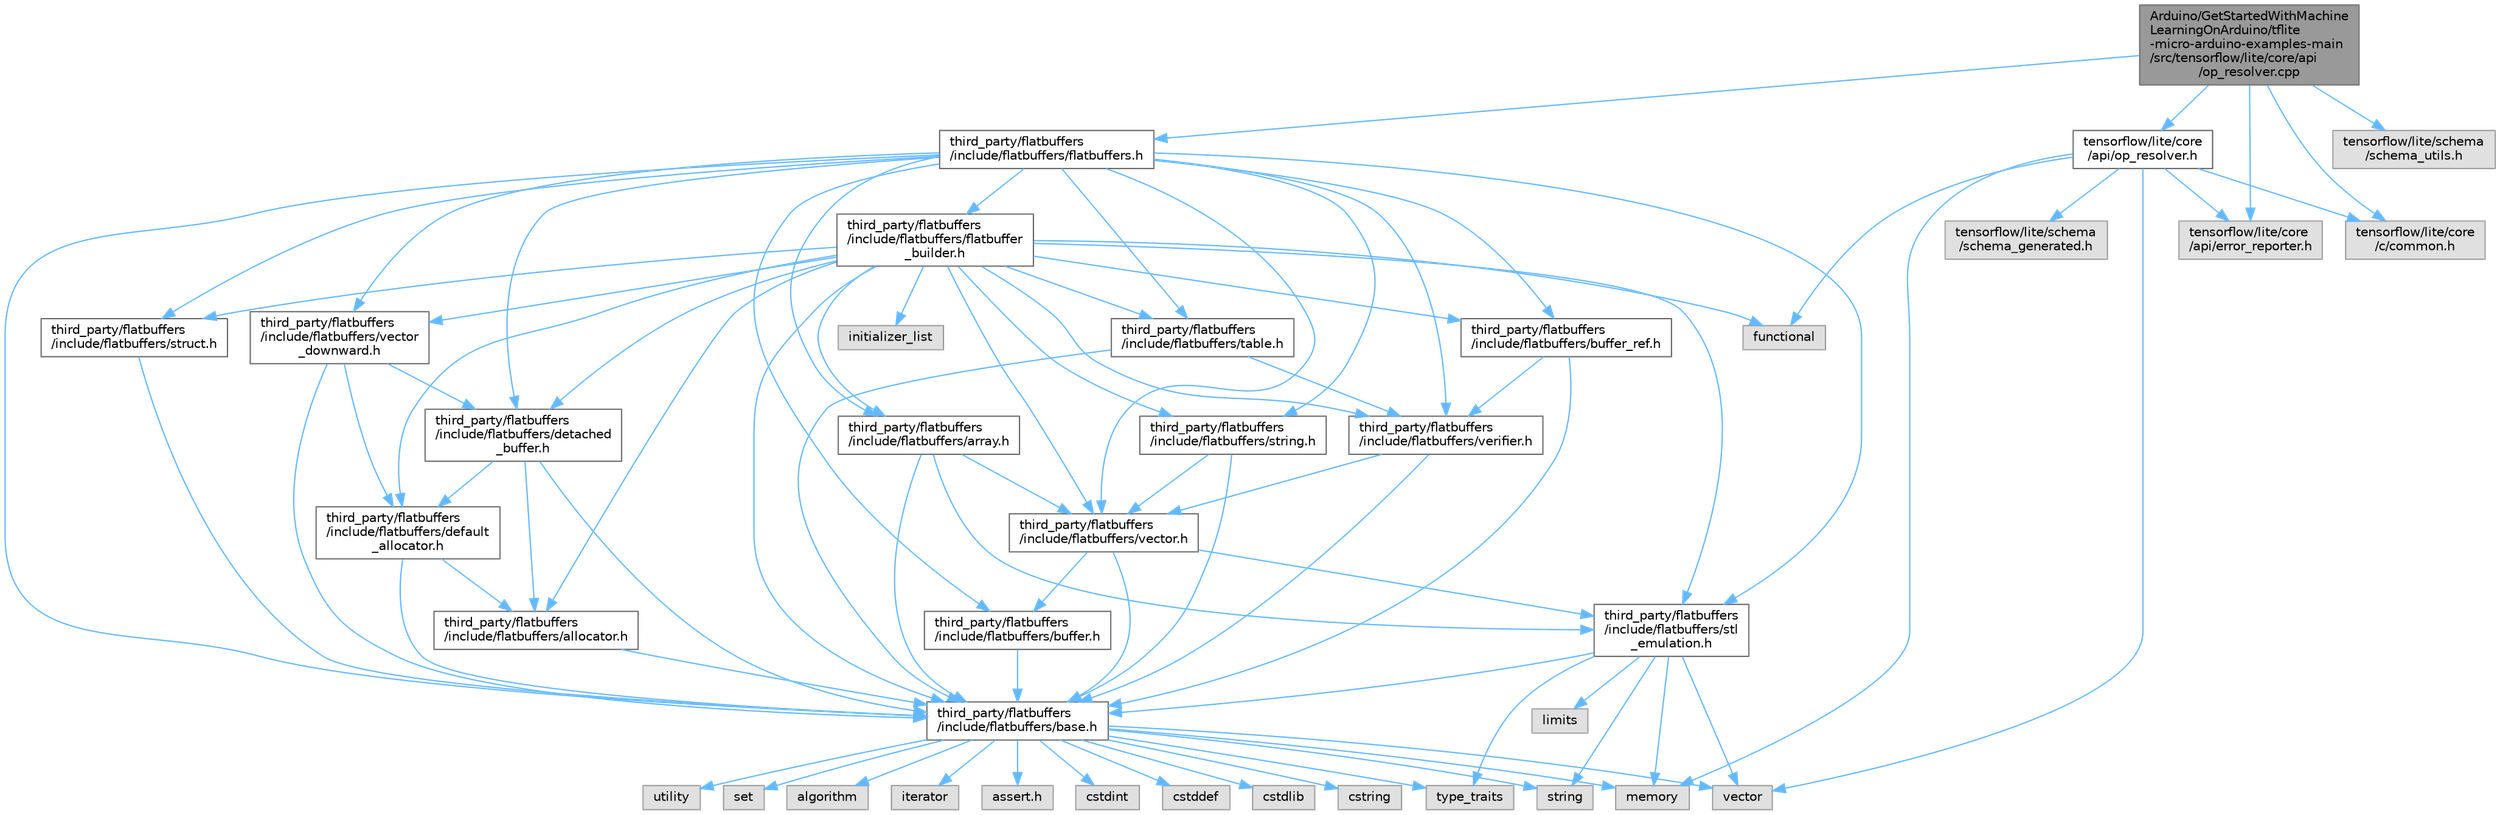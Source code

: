 digraph "Arduino/GetStartedWithMachineLearningOnArduino/tflite-micro-arduino-examples-main/src/tensorflow/lite/core/api/op_resolver.cpp"
{
 // LATEX_PDF_SIZE
  bgcolor="transparent";
  edge [fontname=Helvetica,fontsize=10,labelfontname=Helvetica,labelfontsize=10];
  node [fontname=Helvetica,fontsize=10,shape=box,height=0.2,width=0.4];
  Node1 [id="Node000001",label="Arduino/GetStartedWithMachine\lLearningOnArduino/tflite\l-micro-arduino-examples-main\l/src/tensorflow/lite/core/api\l/op_resolver.cpp",height=0.2,width=0.4,color="gray40", fillcolor="grey60", style="filled", fontcolor="black",tooltip=" "];
  Node1 -> Node2 [id="edge84_Node000001_Node000002",color="steelblue1",style="solid",tooltip=" "];
  Node2 [id="Node000002",label="tensorflow/lite/core\l/api/op_resolver.h",height=0.2,width=0.4,color="grey40", fillcolor="white", style="filled",URL="$tflite-micro-arduino-examples-main_2src_2tensorflow_2lite_2core_2api_2op__resolver_8h.html",tooltip=" "];
  Node2 -> Node3 [id="edge85_Node000002_Node000003",color="steelblue1",style="solid",tooltip=" "];
  Node3 [id="Node000003",label="functional",height=0.2,width=0.4,color="grey60", fillcolor="#E0E0E0", style="filled",tooltip=" "];
  Node2 -> Node4 [id="edge86_Node000002_Node000004",color="steelblue1",style="solid",tooltip=" "];
  Node4 [id="Node000004",label="memory",height=0.2,width=0.4,color="grey60", fillcolor="#E0E0E0", style="filled",tooltip=" "];
  Node2 -> Node5 [id="edge87_Node000002_Node000005",color="steelblue1",style="solid",tooltip=" "];
  Node5 [id="Node000005",label="vector",height=0.2,width=0.4,color="grey60", fillcolor="#E0E0E0", style="filled",tooltip=" "];
  Node2 -> Node6 [id="edge88_Node000002_Node000006",color="steelblue1",style="solid",tooltip=" "];
  Node6 [id="Node000006",label="tensorflow/lite/core\l/api/error_reporter.h",height=0.2,width=0.4,color="grey60", fillcolor="#E0E0E0", style="filled",tooltip=" "];
  Node2 -> Node7 [id="edge89_Node000002_Node000007",color="steelblue1",style="solid",tooltip=" "];
  Node7 [id="Node000007",label="tensorflow/lite/core\l/c/common.h",height=0.2,width=0.4,color="grey60", fillcolor="#E0E0E0", style="filled",tooltip=" "];
  Node2 -> Node8 [id="edge90_Node000002_Node000008",color="steelblue1",style="solid",tooltip=" "];
  Node8 [id="Node000008",label="tensorflow/lite/schema\l/schema_generated.h",height=0.2,width=0.4,color="grey60", fillcolor="#E0E0E0", style="filled",tooltip=" "];
  Node1 -> Node9 [id="edge91_Node000001_Node000009",color="steelblue1",style="solid",tooltip=" "];
  Node9 [id="Node000009",label="third_party/flatbuffers\l/include/flatbuffers/flatbuffers.h",height=0.2,width=0.4,color="grey40", fillcolor="white", style="filled",URL="$flatbuffers_8h.html",tooltip=" "];
  Node9 -> Node10 [id="edge92_Node000009_Node000010",color="steelblue1",style="solid",tooltip=" "];
  Node10 [id="Node000010",label="third_party/flatbuffers\l/include/flatbuffers/array.h",height=0.2,width=0.4,color="grey40", fillcolor="white", style="filled",URL="$tflite-micro-arduino-examples-main_2src_2third__party_2flatbuffers_2include_2flatbuffers_2array_8h.html",tooltip=" "];
  Node10 -> Node11 [id="edge93_Node000010_Node000011",color="steelblue1",style="solid",tooltip=" "];
  Node11 [id="Node000011",label="third_party/flatbuffers\l/include/flatbuffers/base.h",height=0.2,width=0.4,color="grey40", fillcolor="white", style="filled",URL="$base_8h.html",tooltip=" "];
  Node11 -> Node12 [id="edge94_Node000011_Node000012",color="steelblue1",style="solid",tooltip=" "];
  Node12 [id="Node000012",label="assert.h",height=0.2,width=0.4,color="grey60", fillcolor="#E0E0E0", style="filled",tooltip=" "];
  Node11 -> Node13 [id="edge95_Node000011_Node000013",color="steelblue1",style="solid",tooltip=" "];
  Node13 [id="Node000013",label="cstdint",height=0.2,width=0.4,color="grey60", fillcolor="#E0E0E0", style="filled",tooltip=" "];
  Node11 -> Node14 [id="edge96_Node000011_Node000014",color="steelblue1",style="solid",tooltip=" "];
  Node14 [id="Node000014",label="cstddef",height=0.2,width=0.4,color="grey60", fillcolor="#E0E0E0", style="filled",tooltip=" "];
  Node11 -> Node15 [id="edge97_Node000011_Node000015",color="steelblue1",style="solid",tooltip=" "];
  Node15 [id="Node000015",label="cstdlib",height=0.2,width=0.4,color="grey60", fillcolor="#E0E0E0", style="filled",tooltip=" "];
  Node11 -> Node16 [id="edge98_Node000011_Node000016",color="steelblue1",style="solid",tooltip=" "];
  Node16 [id="Node000016",label="cstring",height=0.2,width=0.4,color="grey60", fillcolor="#E0E0E0", style="filled",tooltip=" "];
  Node11 -> Node17 [id="edge99_Node000011_Node000017",color="steelblue1",style="solid",tooltip=" "];
  Node17 [id="Node000017",label="utility",height=0.2,width=0.4,color="grey60", fillcolor="#E0E0E0", style="filled",tooltip=" "];
  Node11 -> Node18 [id="edge100_Node000011_Node000018",color="steelblue1",style="solid",tooltip=" "];
  Node18 [id="Node000018",label="string",height=0.2,width=0.4,color="grey60", fillcolor="#E0E0E0", style="filled",tooltip=" "];
  Node11 -> Node19 [id="edge101_Node000011_Node000019",color="steelblue1",style="solid",tooltip=" "];
  Node19 [id="Node000019",label="type_traits",height=0.2,width=0.4,color="grey60", fillcolor="#E0E0E0", style="filled",tooltip=" "];
  Node11 -> Node5 [id="edge102_Node000011_Node000005",color="steelblue1",style="solid",tooltip=" "];
  Node11 -> Node20 [id="edge103_Node000011_Node000020",color="steelblue1",style="solid",tooltip=" "];
  Node20 [id="Node000020",label="set",height=0.2,width=0.4,color="grey60", fillcolor="#E0E0E0", style="filled",tooltip=" "];
  Node11 -> Node21 [id="edge104_Node000011_Node000021",color="steelblue1",style="solid",tooltip=" "];
  Node21 [id="Node000021",label="algorithm",height=0.2,width=0.4,color="grey60", fillcolor="#E0E0E0", style="filled",tooltip=" "];
  Node11 -> Node22 [id="edge105_Node000011_Node000022",color="steelblue1",style="solid",tooltip=" "];
  Node22 [id="Node000022",label="iterator",height=0.2,width=0.4,color="grey60", fillcolor="#E0E0E0", style="filled",tooltip=" "];
  Node11 -> Node4 [id="edge106_Node000011_Node000004",color="steelblue1",style="solid",tooltip=" "];
  Node10 -> Node23 [id="edge107_Node000010_Node000023",color="steelblue1",style="solid",tooltip=" "];
  Node23 [id="Node000023",label="third_party/flatbuffers\l/include/flatbuffers/stl\l_emulation.h",height=0.2,width=0.4,color="grey40", fillcolor="white", style="filled",URL="$stl__emulation_8h.html",tooltip=" "];
  Node23 -> Node11 [id="edge108_Node000023_Node000011",color="steelblue1",style="solid",tooltip=" "];
  Node23 -> Node18 [id="edge109_Node000023_Node000018",color="steelblue1",style="solid",tooltip=" "];
  Node23 -> Node19 [id="edge110_Node000023_Node000019",color="steelblue1",style="solid",tooltip=" "];
  Node23 -> Node5 [id="edge111_Node000023_Node000005",color="steelblue1",style="solid",tooltip=" "];
  Node23 -> Node4 [id="edge112_Node000023_Node000004",color="steelblue1",style="solid",tooltip=" "];
  Node23 -> Node24 [id="edge113_Node000023_Node000024",color="steelblue1",style="solid",tooltip=" "];
  Node24 [id="Node000024",label="limits",height=0.2,width=0.4,color="grey60", fillcolor="#E0E0E0", style="filled",tooltip=" "];
  Node10 -> Node25 [id="edge114_Node000010_Node000025",color="steelblue1",style="solid",tooltip=" "];
  Node25 [id="Node000025",label="third_party/flatbuffers\l/include/flatbuffers/vector.h",height=0.2,width=0.4,color="grey40", fillcolor="white", style="filled",URL="$vector_8h.html",tooltip=" "];
  Node25 -> Node11 [id="edge115_Node000025_Node000011",color="steelblue1",style="solid",tooltip=" "];
  Node25 -> Node26 [id="edge116_Node000025_Node000026",color="steelblue1",style="solid",tooltip=" "];
  Node26 [id="Node000026",label="third_party/flatbuffers\l/include/flatbuffers/buffer.h",height=0.2,width=0.4,color="grey40", fillcolor="white", style="filled",URL="$buffer_8h.html",tooltip=" "];
  Node26 -> Node11 [id="edge117_Node000026_Node000011",color="steelblue1",style="solid",tooltip=" "];
  Node25 -> Node23 [id="edge118_Node000025_Node000023",color="steelblue1",style="solid",tooltip=" "];
  Node9 -> Node11 [id="edge119_Node000009_Node000011",color="steelblue1",style="solid",tooltip=" "];
  Node9 -> Node26 [id="edge120_Node000009_Node000026",color="steelblue1",style="solid",tooltip=" "];
  Node9 -> Node27 [id="edge121_Node000009_Node000027",color="steelblue1",style="solid",tooltip=" "];
  Node27 [id="Node000027",label="third_party/flatbuffers\l/include/flatbuffers/buffer_ref.h",height=0.2,width=0.4,color="grey40", fillcolor="white", style="filled",URL="$buffer__ref_8h.html",tooltip=" "];
  Node27 -> Node11 [id="edge122_Node000027_Node000011",color="steelblue1",style="solid",tooltip=" "];
  Node27 -> Node28 [id="edge123_Node000027_Node000028",color="steelblue1",style="solid",tooltip=" "];
  Node28 [id="Node000028",label="third_party/flatbuffers\l/include/flatbuffers/verifier.h",height=0.2,width=0.4,color="grey40", fillcolor="white", style="filled",URL="$verifier_8h.html",tooltip=" "];
  Node28 -> Node11 [id="edge124_Node000028_Node000011",color="steelblue1",style="solid",tooltip=" "];
  Node28 -> Node25 [id="edge125_Node000028_Node000025",color="steelblue1",style="solid",tooltip=" "];
  Node9 -> Node29 [id="edge126_Node000009_Node000029",color="steelblue1",style="solid",tooltip=" "];
  Node29 [id="Node000029",label="third_party/flatbuffers\l/include/flatbuffers/detached\l_buffer.h",height=0.2,width=0.4,color="grey40", fillcolor="white", style="filled",URL="$detached__buffer_8h.html",tooltip=" "];
  Node29 -> Node30 [id="edge127_Node000029_Node000030",color="steelblue1",style="solid",tooltip=" "];
  Node30 [id="Node000030",label="third_party/flatbuffers\l/include/flatbuffers/allocator.h",height=0.2,width=0.4,color="grey40", fillcolor="white", style="filled",URL="$allocator_8h.html",tooltip=" "];
  Node30 -> Node11 [id="edge128_Node000030_Node000011",color="steelblue1",style="solid",tooltip=" "];
  Node29 -> Node11 [id="edge129_Node000029_Node000011",color="steelblue1",style="solid",tooltip=" "];
  Node29 -> Node31 [id="edge130_Node000029_Node000031",color="steelblue1",style="solid",tooltip=" "];
  Node31 [id="Node000031",label="third_party/flatbuffers\l/include/flatbuffers/default\l_allocator.h",height=0.2,width=0.4,color="grey40", fillcolor="white", style="filled",URL="$default__allocator_8h.html",tooltip=" "];
  Node31 -> Node30 [id="edge131_Node000031_Node000030",color="steelblue1",style="solid",tooltip=" "];
  Node31 -> Node11 [id="edge132_Node000031_Node000011",color="steelblue1",style="solid",tooltip=" "];
  Node9 -> Node32 [id="edge133_Node000009_Node000032",color="steelblue1",style="solid",tooltip=" "];
  Node32 [id="Node000032",label="third_party/flatbuffers\l/include/flatbuffers/flatbuffer\l_builder.h",height=0.2,width=0.4,color="grey40", fillcolor="white", style="filled",URL="$flatbuffer__builder_8h.html",tooltip=" "];
  Node32 -> Node3 [id="edge134_Node000032_Node000003",color="steelblue1",style="solid",tooltip=" "];
  Node32 -> Node33 [id="edge135_Node000032_Node000033",color="steelblue1",style="solid",tooltip=" "];
  Node33 [id="Node000033",label="initializer_list",height=0.2,width=0.4,color="grey60", fillcolor="#E0E0E0", style="filled",tooltip=" "];
  Node32 -> Node30 [id="edge136_Node000032_Node000030",color="steelblue1",style="solid",tooltip=" "];
  Node32 -> Node10 [id="edge137_Node000032_Node000010",color="steelblue1",style="solid",tooltip=" "];
  Node32 -> Node11 [id="edge138_Node000032_Node000011",color="steelblue1",style="solid",tooltip=" "];
  Node32 -> Node27 [id="edge139_Node000032_Node000027",color="steelblue1",style="solid",tooltip=" "];
  Node32 -> Node31 [id="edge140_Node000032_Node000031",color="steelblue1",style="solid",tooltip=" "];
  Node32 -> Node29 [id="edge141_Node000032_Node000029",color="steelblue1",style="solid",tooltip=" "];
  Node32 -> Node23 [id="edge142_Node000032_Node000023",color="steelblue1",style="solid",tooltip=" "];
  Node32 -> Node34 [id="edge143_Node000032_Node000034",color="steelblue1",style="solid",tooltip=" "];
  Node34 [id="Node000034",label="third_party/flatbuffers\l/include/flatbuffers/string.h",height=0.2,width=0.4,color="grey40", fillcolor="white", style="filled",URL="$string_8h.html",tooltip=" "];
  Node34 -> Node11 [id="edge144_Node000034_Node000011",color="steelblue1",style="solid",tooltip=" "];
  Node34 -> Node25 [id="edge145_Node000034_Node000025",color="steelblue1",style="solid",tooltip=" "];
  Node32 -> Node35 [id="edge146_Node000032_Node000035",color="steelblue1",style="solid",tooltip=" "];
  Node35 [id="Node000035",label="third_party/flatbuffers\l/include/flatbuffers/struct.h",height=0.2,width=0.4,color="grey40", fillcolor="white", style="filled",URL="$struct_8h.html",tooltip=" "];
  Node35 -> Node11 [id="edge147_Node000035_Node000011",color="steelblue1",style="solid",tooltip=" "];
  Node32 -> Node36 [id="edge148_Node000032_Node000036",color="steelblue1",style="solid",tooltip=" "];
  Node36 [id="Node000036",label="third_party/flatbuffers\l/include/flatbuffers/table.h",height=0.2,width=0.4,color="grey40", fillcolor="white", style="filled",URL="$table_8h.html",tooltip=" "];
  Node36 -> Node11 [id="edge149_Node000036_Node000011",color="steelblue1",style="solid",tooltip=" "];
  Node36 -> Node28 [id="edge150_Node000036_Node000028",color="steelblue1",style="solid",tooltip=" "];
  Node32 -> Node25 [id="edge151_Node000032_Node000025",color="steelblue1",style="solid",tooltip=" "];
  Node32 -> Node37 [id="edge152_Node000032_Node000037",color="steelblue1",style="solid",tooltip=" "];
  Node37 [id="Node000037",label="third_party/flatbuffers\l/include/flatbuffers/vector\l_downward.h",height=0.2,width=0.4,color="grey40", fillcolor="white", style="filled",URL="$vector__downward_8h.html",tooltip=" "];
  Node37 -> Node11 [id="edge153_Node000037_Node000011",color="steelblue1",style="solid",tooltip=" "];
  Node37 -> Node31 [id="edge154_Node000037_Node000031",color="steelblue1",style="solid",tooltip=" "];
  Node37 -> Node29 [id="edge155_Node000037_Node000029",color="steelblue1",style="solid",tooltip=" "];
  Node32 -> Node28 [id="edge156_Node000032_Node000028",color="steelblue1",style="solid",tooltip=" "];
  Node9 -> Node23 [id="edge157_Node000009_Node000023",color="steelblue1",style="solid",tooltip=" "];
  Node9 -> Node34 [id="edge158_Node000009_Node000034",color="steelblue1",style="solid",tooltip=" "];
  Node9 -> Node35 [id="edge159_Node000009_Node000035",color="steelblue1",style="solid",tooltip=" "];
  Node9 -> Node36 [id="edge160_Node000009_Node000036",color="steelblue1",style="solid",tooltip=" "];
  Node9 -> Node25 [id="edge161_Node000009_Node000025",color="steelblue1",style="solid",tooltip=" "];
  Node9 -> Node37 [id="edge162_Node000009_Node000037",color="steelblue1",style="solid",tooltip=" "];
  Node9 -> Node28 [id="edge163_Node000009_Node000028",color="steelblue1",style="solid",tooltip=" "];
  Node1 -> Node6 [id="edge164_Node000001_Node000006",color="steelblue1",style="solid",tooltip=" "];
  Node1 -> Node7 [id="edge165_Node000001_Node000007",color="steelblue1",style="solid",tooltip=" "];
  Node1 -> Node38 [id="edge166_Node000001_Node000038",color="steelblue1",style="solid",tooltip=" "];
  Node38 [id="Node000038",label="tensorflow/lite/schema\l/schema_utils.h",height=0.2,width=0.4,color="grey60", fillcolor="#E0E0E0", style="filled",tooltip=" "];
}
